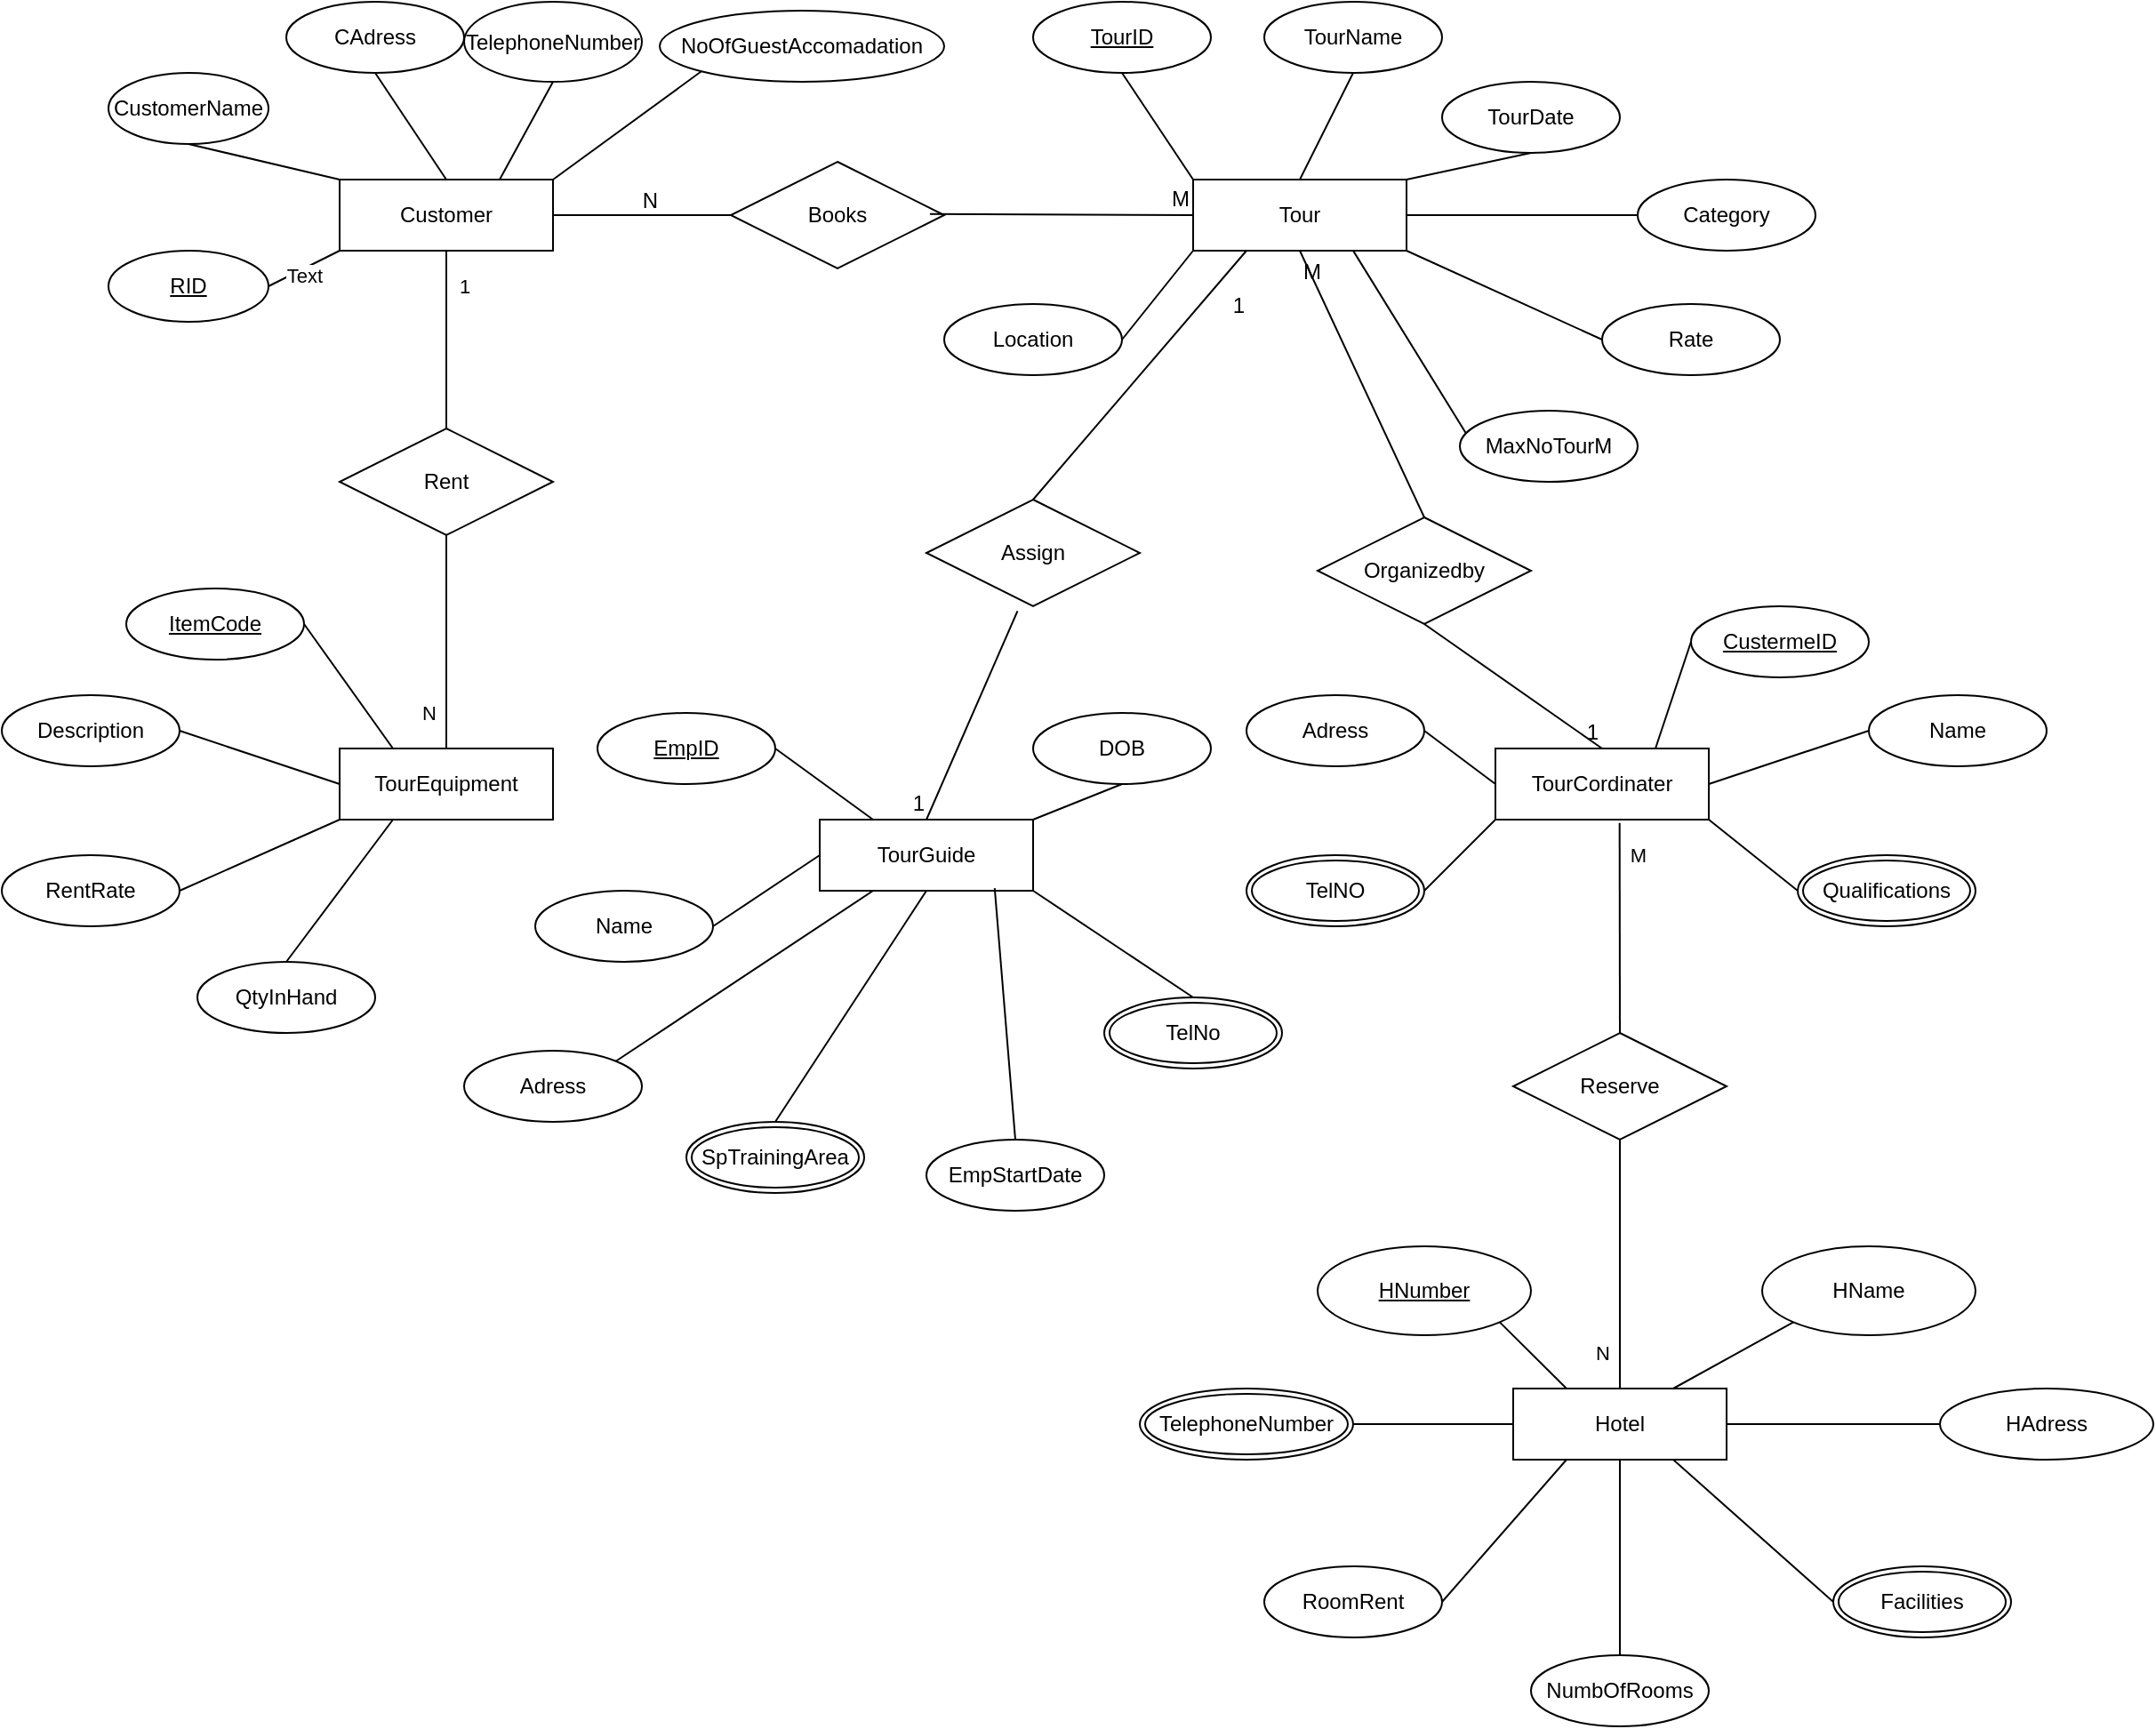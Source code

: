 <mxfile version="21.6.1" type="device">
  <diagram id="R2lEEEUBdFMjLlhIrx00" name="Page-1">
    <mxGraphModel dx="3717" dy="1202" grid="1" gridSize="10" guides="1" tooltips="1" connect="1" arrows="1" fold="1" page="1" pageScale="1" pageWidth="850" pageHeight="1100" math="0" shadow="0" extFonts="Permanent Marker^https://fonts.googleapis.com/css?family=Permanent+Marker">
      <root>
        <mxCell id="0" />
        <mxCell id="1" parent="0" />
        <mxCell id="AdWnZOtsmdzyHGmfiuD--1" value="Customer" style="rounded=0;whiteSpace=wrap;html=1;" parent="1" vertex="1">
          <mxGeometry x="130" y="100" width="120" height="40" as="geometry" />
        </mxCell>
        <mxCell id="AdWnZOtsmdzyHGmfiuD--4" value="Hotel" style="rounded=0;whiteSpace=wrap;html=1;" parent="1" vertex="1">
          <mxGeometry x="790" y="780" width="120" height="40" as="geometry" />
        </mxCell>
        <mxCell id="AdWnZOtsmdzyHGmfiuD--5" value="TourEquipment" style="rounded=0;whiteSpace=wrap;html=1;" parent="1" vertex="1">
          <mxGeometry x="130" y="420" width="120" height="40" as="geometry" />
        </mxCell>
        <mxCell id="AdWnZOtsmdzyHGmfiuD--6" value="Tour" style="rounded=0;whiteSpace=wrap;html=1;" parent="1" vertex="1">
          <mxGeometry x="610" y="100" width="120" height="40" as="geometry" />
        </mxCell>
        <mxCell id="AdWnZOtsmdzyHGmfiuD--7" value="CustomerName" style="ellipse;whiteSpace=wrap;html=1;" parent="1" vertex="1">
          <mxGeometry y="40" width="90" height="40" as="geometry" />
        </mxCell>
        <mxCell id="AdWnZOtsmdzyHGmfiuD--8" value="CAdress" style="ellipse;whiteSpace=wrap;html=1;" parent="1" vertex="1">
          <mxGeometry x="100" width="100" height="40" as="geometry" />
        </mxCell>
        <mxCell id="AdWnZOtsmdzyHGmfiuD--9" value="TelephoneNumber" style="ellipse;whiteSpace=wrap;html=1;" parent="1" vertex="1">
          <mxGeometry x="200" width="100" height="45" as="geometry" />
        </mxCell>
        <mxCell id="AdWnZOtsmdzyHGmfiuD--10" style="edgeStyle=orthogonalEdgeStyle;rounded=0;orthogonalLoop=1;jettySize=auto;html=1;exitX=0.5;exitY=1;exitDx=0;exitDy=0;" parent="1" source="AdWnZOtsmdzyHGmfiuD--7" target="AdWnZOtsmdzyHGmfiuD--7" edge="1">
          <mxGeometry relative="1" as="geometry" />
        </mxCell>
        <mxCell id="AdWnZOtsmdzyHGmfiuD--11" value="&lt;u&gt;RID&lt;/u&gt;" style="ellipse;whiteSpace=wrap;html=1;" parent="1" vertex="1">
          <mxGeometry y="140" width="90" height="40" as="geometry" />
        </mxCell>
        <mxCell id="AdWnZOtsmdzyHGmfiuD--12" value="NoOfGuestAccomadation" style="ellipse;whiteSpace=wrap;html=1;" parent="1" vertex="1">
          <mxGeometry x="310" y="5" width="160" height="40" as="geometry" />
        </mxCell>
        <mxCell id="AdWnZOtsmdzyHGmfiuD--14" style="edgeStyle=orthogonalEdgeStyle;rounded=0;orthogonalLoop=1;jettySize=auto;html=1;exitX=0.5;exitY=1;exitDx=0;exitDy=0;" parent="1" source="AdWnZOtsmdzyHGmfiuD--1" target="AdWnZOtsmdzyHGmfiuD--1" edge="1">
          <mxGeometry relative="1" as="geometry" />
        </mxCell>
        <mxCell id="AdWnZOtsmdzyHGmfiuD--15" value="" style="endArrow=none;html=1;rounded=0;exitX=0;exitY=0;exitDx=0;exitDy=0;entryX=0.5;entryY=1;entryDx=0;entryDy=0;" parent="1" source="AdWnZOtsmdzyHGmfiuD--1" target="AdWnZOtsmdzyHGmfiuD--7" edge="1">
          <mxGeometry width="50" height="50" relative="1" as="geometry">
            <mxPoint x="400" y="310" as="sourcePoint" />
            <mxPoint x="450" y="260" as="targetPoint" />
          </mxGeometry>
        </mxCell>
        <mxCell id="AdWnZOtsmdzyHGmfiuD--17" value="" style="endArrow=none;html=1;rounded=0;entryX=0.5;entryY=1;entryDx=0;entryDy=0;exitX=0.5;exitY=0;exitDx=0;exitDy=0;" parent="1" source="AdWnZOtsmdzyHGmfiuD--1" target="AdWnZOtsmdzyHGmfiuD--8" edge="1">
          <mxGeometry width="50" height="50" relative="1" as="geometry">
            <mxPoint x="170" y="90" as="sourcePoint" />
            <mxPoint x="220" y="40" as="targetPoint" />
          </mxGeometry>
        </mxCell>
        <mxCell id="AdWnZOtsmdzyHGmfiuD--18" value="" style="endArrow=none;html=1;rounded=0;exitX=1;exitY=0.5;exitDx=0;exitDy=0;entryX=0;entryY=1;entryDx=0;entryDy=0;" parent="1" source="AdWnZOtsmdzyHGmfiuD--11" target="AdWnZOtsmdzyHGmfiuD--1" edge="1">
          <mxGeometry width="50" height="50" relative="1" as="geometry">
            <mxPoint x="80" y="160" as="sourcePoint" />
            <mxPoint x="130" y="110" as="targetPoint" />
          </mxGeometry>
        </mxCell>
        <mxCell id="vKO0ykPIf4MggATZQvKy-1" value="Text" style="edgeLabel;html=1;align=center;verticalAlign=middle;resizable=0;points=[];" parent="AdWnZOtsmdzyHGmfiuD--18" vertex="1" connectable="0">
          <mxGeometry x="-0.08" y="-3" relative="1" as="geometry">
            <mxPoint as="offset" />
          </mxGeometry>
        </mxCell>
        <mxCell id="AdWnZOtsmdzyHGmfiuD--20" value="" style="endArrow=none;html=1;rounded=0;exitX=0.75;exitY=0;exitDx=0;exitDy=0;entryX=0.5;entryY=1;entryDx=0;entryDy=0;" parent="1" source="AdWnZOtsmdzyHGmfiuD--1" target="AdWnZOtsmdzyHGmfiuD--9" edge="1">
          <mxGeometry width="50" height="50" relative="1" as="geometry">
            <mxPoint x="220" y="80" as="sourcePoint" />
            <mxPoint x="270" y="30" as="targetPoint" />
          </mxGeometry>
        </mxCell>
        <mxCell id="AdWnZOtsmdzyHGmfiuD--21" value="" style="endArrow=none;html=1;rounded=0;entryX=0;entryY=1;entryDx=0;entryDy=0;exitX=1;exitY=0;exitDx=0;exitDy=0;" parent="1" source="AdWnZOtsmdzyHGmfiuD--1" target="AdWnZOtsmdzyHGmfiuD--12" edge="1">
          <mxGeometry width="50" height="50" relative="1" as="geometry">
            <mxPoint x="240" y="120" as="sourcePoint" />
            <mxPoint x="290" y="70" as="targetPoint" />
          </mxGeometry>
        </mxCell>
        <mxCell id="AdWnZOtsmdzyHGmfiuD--22" style="edgeStyle=orthogonalEdgeStyle;rounded=0;orthogonalLoop=1;jettySize=auto;html=1;exitX=0.5;exitY=1;exitDx=0;exitDy=0;" parent="1" source="AdWnZOtsmdzyHGmfiuD--4" target="AdWnZOtsmdzyHGmfiuD--4" edge="1">
          <mxGeometry relative="1" as="geometry" />
        </mxCell>
        <mxCell id="AdWnZOtsmdzyHGmfiuD--23" value="&lt;u&gt;HNumber&lt;/u&gt;" style="ellipse;whiteSpace=wrap;html=1;" parent="1" vertex="1">
          <mxGeometry x="680" y="700" width="120" height="50" as="geometry" />
        </mxCell>
        <mxCell id="AdWnZOtsmdzyHGmfiuD--24" value="HName" style="ellipse;whiteSpace=wrap;html=1;" parent="1" vertex="1">
          <mxGeometry x="930" y="700" width="120" height="50" as="geometry" />
        </mxCell>
        <mxCell id="AdWnZOtsmdzyHGmfiuD--25" style="edgeStyle=orthogonalEdgeStyle;rounded=0;orthogonalLoop=1;jettySize=auto;html=1;exitX=0.5;exitY=1;exitDx=0;exitDy=0;" parent="1" source="AdWnZOtsmdzyHGmfiuD--23" target="AdWnZOtsmdzyHGmfiuD--23" edge="1">
          <mxGeometry relative="1" as="geometry" />
        </mxCell>
        <mxCell id="AdWnZOtsmdzyHGmfiuD--26" value="HAdress" style="ellipse;whiteSpace=wrap;html=1;" parent="1" vertex="1">
          <mxGeometry x="1030" y="780" width="120" height="40" as="geometry" />
        </mxCell>
        <mxCell id="AdWnZOtsmdzyHGmfiuD--27" value="TelephoneNumber" style="ellipse;shape=doubleEllipse;margin=3;whiteSpace=wrap;html=1;align=center;" parent="1" vertex="1">
          <mxGeometry x="580" y="780" width="120" height="40" as="geometry" />
        </mxCell>
        <mxCell id="AdWnZOtsmdzyHGmfiuD--30" value="NumbOfRooms" style="ellipse;whiteSpace=wrap;html=1;align=center;" parent="1" vertex="1">
          <mxGeometry x="800" y="930" width="100" height="40" as="geometry" />
        </mxCell>
        <mxCell id="AdWnZOtsmdzyHGmfiuD--31" value="RoomRent" style="ellipse;whiteSpace=wrap;html=1;align=center;" parent="1" vertex="1">
          <mxGeometry x="650" y="880" width="100" height="40" as="geometry" />
        </mxCell>
        <mxCell id="AdWnZOtsmdzyHGmfiuD--36" value="Books" style="shape=rhombus;perimeter=rhombusPerimeter;whiteSpace=wrap;html=1;align=center;" parent="1" vertex="1">
          <mxGeometry x="350" y="90" width="120" height="60" as="geometry" />
        </mxCell>
        <mxCell id="AdWnZOtsmdzyHGmfiuD--38" value="" style="endArrow=none;html=1;rounded=0;exitX=1;exitY=0.5;exitDx=0;exitDy=0;exitPerimeter=0;entryX=0;entryY=0.5;entryDx=0;entryDy=0;" parent="1" source="AdWnZOtsmdzyHGmfiuD--1" target="AdWnZOtsmdzyHGmfiuD--36" edge="1">
          <mxGeometry relative="1" as="geometry">
            <mxPoint x="240" y="100" as="sourcePoint" />
            <mxPoint x="290" y="100" as="targetPoint" />
          </mxGeometry>
        </mxCell>
        <mxCell id="AdWnZOtsmdzyHGmfiuD--39" value="N" style="resizable=0;html=1;whiteSpace=wrap;align=right;verticalAlign=bottom;" parent="AdWnZOtsmdzyHGmfiuD--38" connectable="0" vertex="1">
          <mxGeometry x="1" relative="1" as="geometry">
            <mxPoint x="-40" as="offset" />
          </mxGeometry>
        </mxCell>
        <mxCell id="AdWnZOtsmdzyHGmfiuD--42" value="" style="endArrow=none;html=1;rounded=0;exitX=0.933;exitY=0.49;exitDx=0;exitDy=0;exitPerimeter=0;entryX=0;entryY=0.5;entryDx=0;entryDy=0;" parent="1" source="AdWnZOtsmdzyHGmfiuD--36" target="AdWnZOtsmdzyHGmfiuD--6" edge="1">
          <mxGeometry relative="1" as="geometry">
            <mxPoint x="410" y="100" as="sourcePoint" />
            <mxPoint x="470" y="100" as="targetPoint" />
          </mxGeometry>
        </mxCell>
        <mxCell id="AdWnZOtsmdzyHGmfiuD--43" value="M" style="resizable=0;html=1;whiteSpace=wrap;align=right;verticalAlign=bottom;" parent="AdWnZOtsmdzyHGmfiuD--42" connectable="0" vertex="1">
          <mxGeometry x="1" relative="1" as="geometry" />
        </mxCell>
        <mxCell id="AdWnZOtsmdzyHGmfiuD--44" value="TourCordinater" style="whiteSpace=wrap;html=1;align=center;" parent="1" vertex="1">
          <mxGeometry x="780" y="420" width="120" height="40" as="geometry" />
        </mxCell>
        <mxCell id="AdWnZOtsmdzyHGmfiuD--45" value="Organizedby" style="shape=rhombus;perimeter=rhombusPerimeter;whiteSpace=wrap;html=1;align=center;" parent="1" vertex="1">
          <mxGeometry x="680" y="290" width="120" height="60" as="geometry" />
        </mxCell>
        <mxCell id="AdWnZOtsmdzyHGmfiuD--46" value="" style="endArrow=none;html=1;rounded=0;exitX=0.5;exitY=1;exitDx=0;exitDy=0;entryX=0.5;entryY=0;entryDx=0;entryDy=0;" parent="1" source="AdWnZOtsmdzyHGmfiuD--6" target="AdWnZOtsmdzyHGmfiuD--45" edge="1">
          <mxGeometry relative="1" as="geometry">
            <mxPoint x="460" y="180" as="sourcePoint" />
            <mxPoint x="620" y="180" as="targetPoint" />
          </mxGeometry>
        </mxCell>
        <mxCell id="AdWnZOtsmdzyHGmfiuD--47" value="M" style="resizable=0;html=1;whiteSpace=wrap;align=left;verticalAlign=bottom;" parent="AdWnZOtsmdzyHGmfiuD--46" connectable="0" vertex="1">
          <mxGeometry x="-1" relative="1" as="geometry">
            <mxPoint y="20" as="offset" />
          </mxGeometry>
        </mxCell>
        <mxCell id="AdWnZOtsmdzyHGmfiuD--49" value="" style="endArrow=none;html=1;rounded=0;exitX=0.5;exitY=1;exitDx=0;exitDy=0;entryX=0.5;entryY=0;entryDx=0;entryDy=0;" parent="1" source="AdWnZOtsmdzyHGmfiuD--45" target="AdWnZOtsmdzyHGmfiuD--44" edge="1">
          <mxGeometry relative="1" as="geometry">
            <mxPoint x="480" y="290" as="sourcePoint" />
            <mxPoint x="640" y="290" as="targetPoint" />
          </mxGeometry>
        </mxCell>
        <mxCell id="AdWnZOtsmdzyHGmfiuD--50" value="1" style="resizable=0;html=1;whiteSpace=wrap;align=right;verticalAlign=bottom;" parent="AdWnZOtsmdzyHGmfiuD--49" connectable="0" vertex="1">
          <mxGeometry x="1" relative="1" as="geometry" />
        </mxCell>
        <mxCell id="AdWnZOtsmdzyHGmfiuD--51" value="TourGuide" style="whiteSpace=wrap;html=1;align=center;" parent="1" vertex="1">
          <mxGeometry x="400" y="460" width="120" height="40" as="geometry" />
        </mxCell>
        <mxCell id="AdWnZOtsmdzyHGmfiuD--52" value="Assign" style="shape=rhombus;perimeter=rhombusPerimeter;whiteSpace=wrap;html=1;align=center;" parent="1" vertex="1">
          <mxGeometry x="460" y="280" width="120" height="60" as="geometry" />
        </mxCell>
        <mxCell id="AdWnZOtsmdzyHGmfiuD--55" value="" style="endArrow=none;html=1;rounded=0;entryX=0.25;entryY=1;entryDx=0;entryDy=0;exitX=0.5;exitY=0;exitDx=0;exitDy=0;" parent="1" source="AdWnZOtsmdzyHGmfiuD--52" target="AdWnZOtsmdzyHGmfiuD--6" edge="1">
          <mxGeometry relative="1" as="geometry">
            <mxPoint x="450" y="140" as="sourcePoint" />
            <mxPoint x="610" y="140" as="targetPoint" />
          </mxGeometry>
        </mxCell>
        <mxCell id="AdWnZOtsmdzyHGmfiuD--56" value="1" style="resizable=0;html=1;whiteSpace=wrap;align=right;verticalAlign=bottom;" parent="AdWnZOtsmdzyHGmfiuD--55" connectable="0" vertex="1">
          <mxGeometry x="1" relative="1" as="geometry">
            <mxPoint y="40" as="offset" />
          </mxGeometry>
        </mxCell>
        <mxCell id="AdWnZOtsmdzyHGmfiuD--57" value="" style="endArrow=none;html=1;rounded=0;entryX=0.5;entryY=0;entryDx=0;entryDy=0;exitX=0.427;exitY=1.045;exitDx=0;exitDy=0;exitPerimeter=0;" parent="1" source="AdWnZOtsmdzyHGmfiuD--52" target="AdWnZOtsmdzyHGmfiuD--51" edge="1">
          <mxGeometry relative="1" as="geometry">
            <mxPoint x="370" y="270" as="sourcePoint" />
            <mxPoint x="530" y="270" as="targetPoint" />
          </mxGeometry>
        </mxCell>
        <mxCell id="AdWnZOtsmdzyHGmfiuD--58" value="1" style="resizable=0;html=1;whiteSpace=wrap;align=right;verticalAlign=bottom;" parent="AdWnZOtsmdzyHGmfiuD--57" connectable="0" vertex="1">
          <mxGeometry x="1" relative="1" as="geometry" />
        </mxCell>
        <mxCell id="AdWnZOtsmdzyHGmfiuD--59" value="Rent" style="shape=rhombus;perimeter=rhombusPerimeter;whiteSpace=wrap;html=1;align=center;" parent="1" vertex="1">
          <mxGeometry x="130" y="240" width="120" height="60" as="geometry" />
        </mxCell>
        <mxCell id="vKO0ykPIf4MggATZQvKy-2" value="TourDate" style="ellipse;whiteSpace=wrap;html=1;align=center;" parent="1" vertex="1">
          <mxGeometry x="750" y="45" width="100" height="40" as="geometry" />
        </mxCell>
        <mxCell id="vKO0ykPIf4MggATZQvKy-3" value="TourID" style="ellipse;whiteSpace=wrap;html=1;align=center;fontStyle=4;" parent="1" vertex="1">
          <mxGeometry x="520" width="100" height="40" as="geometry" />
        </mxCell>
        <mxCell id="vKO0ykPIf4MggATZQvKy-4" value="TourName" style="ellipse;whiteSpace=wrap;html=1;align=center;" parent="1" vertex="1">
          <mxGeometry x="650" width="100" height="40" as="geometry" />
        </mxCell>
        <mxCell id="vKO0ykPIf4MggATZQvKy-6" value="" style="endArrow=none;html=1;rounded=0;entryX=0.5;entryY=1;entryDx=0;entryDy=0;exitX=0;exitY=0;exitDx=0;exitDy=0;" parent="1" source="AdWnZOtsmdzyHGmfiuD--6" target="vKO0ykPIf4MggATZQvKy-3" edge="1">
          <mxGeometry width="50" height="50" relative="1" as="geometry">
            <mxPoint x="610" y="110" as="sourcePoint" />
            <mxPoint x="660" y="60" as="targetPoint" />
          </mxGeometry>
        </mxCell>
        <mxCell id="vKO0ykPIf4MggATZQvKy-7" value="" style="endArrow=none;html=1;rounded=0;entryX=0.5;entryY=1;entryDx=0;entryDy=0;exitX=0.5;exitY=0;exitDx=0;exitDy=0;" parent="1" source="AdWnZOtsmdzyHGmfiuD--6" target="vKO0ykPIf4MggATZQvKy-4" edge="1">
          <mxGeometry width="50" height="50" relative="1" as="geometry">
            <mxPoint x="660" y="100" as="sourcePoint" />
            <mxPoint x="710" y="50" as="targetPoint" />
          </mxGeometry>
        </mxCell>
        <mxCell id="vKO0ykPIf4MggATZQvKy-8" value="" style="endArrow=none;html=1;rounded=0;entryX=0.5;entryY=1;entryDx=0;entryDy=0;exitX=1;exitY=0;exitDx=0;exitDy=0;" parent="1" source="AdWnZOtsmdzyHGmfiuD--6" target="vKO0ykPIf4MggATZQvKy-2" edge="1">
          <mxGeometry width="50" height="50" relative="1" as="geometry">
            <mxPoint x="750" y="160" as="sourcePoint" />
            <mxPoint x="800" y="110" as="targetPoint" />
          </mxGeometry>
        </mxCell>
        <mxCell id="vKO0ykPIf4MggATZQvKy-9" value="Category" style="ellipse;whiteSpace=wrap;html=1;align=center;" parent="1" vertex="1">
          <mxGeometry x="860" y="100" width="100" height="40" as="geometry" />
        </mxCell>
        <mxCell id="vKO0ykPIf4MggATZQvKy-10" value="Location" style="ellipse;whiteSpace=wrap;html=1;align=center;" parent="1" vertex="1">
          <mxGeometry x="470" y="170" width="100" height="40" as="geometry" />
        </mxCell>
        <mxCell id="vKO0ykPIf4MggATZQvKy-11" value="Rate" style="ellipse;whiteSpace=wrap;html=1;align=center;" parent="1" vertex="1">
          <mxGeometry x="840" y="170" width="100" height="40" as="geometry" />
        </mxCell>
        <mxCell id="vKO0ykPIf4MggATZQvKy-12" value="MaxNoTourM" style="ellipse;whiteSpace=wrap;html=1;align=center;" parent="1" vertex="1">
          <mxGeometry x="760" y="230" width="100" height="40" as="geometry" />
        </mxCell>
        <mxCell id="vKO0ykPIf4MggATZQvKy-13" value="" style="endArrow=none;html=1;rounded=0;entryX=0;entryY=1;entryDx=0;entryDy=0;exitX=1;exitY=0.5;exitDx=0;exitDy=0;" parent="1" source="vKO0ykPIf4MggATZQvKy-10" target="AdWnZOtsmdzyHGmfiuD--6" edge="1">
          <mxGeometry width="50" height="50" relative="1" as="geometry">
            <mxPoint x="560" y="180" as="sourcePoint" />
            <mxPoint x="610" y="130" as="targetPoint" />
          </mxGeometry>
        </mxCell>
        <mxCell id="vKO0ykPIf4MggATZQvKy-14" value="" style="endArrow=none;html=1;rounded=0;entryX=0.034;entryY=0.315;entryDx=0;entryDy=0;entryPerimeter=0;exitX=0.75;exitY=1;exitDx=0;exitDy=0;" parent="1" source="AdWnZOtsmdzyHGmfiuD--6" target="vKO0ykPIf4MggATZQvKy-12" edge="1">
          <mxGeometry width="50" height="50" relative="1" as="geometry">
            <mxPoint x="700" y="250" as="sourcePoint" />
            <mxPoint x="750" y="200" as="targetPoint" />
          </mxGeometry>
        </mxCell>
        <mxCell id="vKO0ykPIf4MggATZQvKy-15" value="" style="endArrow=none;html=1;rounded=0;entryX=0;entryY=0.5;entryDx=0;entryDy=0;exitX=1;exitY=1;exitDx=0;exitDy=0;" parent="1" source="AdWnZOtsmdzyHGmfiuD--6" target="vKO0ykPIf4MggATZQvKy-11" edge="1">
          <mxGeometry width="50" height="50" relative="1" as="geometry">
            <mxPoint x="770" y="220" as="sourcePoint" />
            <mxPoint x="820" y="170" as="targetPoint" />
          </mxGeometry>
        </mxCell>
        <mxCell id="vKO0ykPIf4MggATZQvKy-16" value="" style="endArrow=none;html=1;rounded=0;entryX=0;entryY=0.5;entryDx=0;entryDy=0;exitX=1;exitY=0.5;exitDx=0;exitDy=0;" parent="1" source="AdWnZOtsmdzyHGmfiuD--6" target="vKO0ykPIf4MggATZQvKy-9" edge="1">
          <mxGeometry width="50" height="50" relative="1" as="geometry">
            <mxPoint x="770" y="160" as="sourcePoint" />
            <mxPoint x="820" y="110" as="targetPoint" />
          </mxGeometry>
        </mxCell>
        <mxCell id="vKO0ykPIf4MggATZQvKy-17" value="" style="endArrow=none;html=1;rounded=0;exitX=0.5;exitY=1;exitDx=0;exitDy=0;entryX=0.5;entryY=0;entryDx=0;entryDy=0;" parent="1" source="AdWnZOtsmdzyHGmfiuD--1" target="AdWnZOtsmdzyHGmfiuD--59" edge="1">
          <mxGeometry relative="1" as="geometry">
            <mxPoint x="110" y="200" as="sourcePoint" />
            <mxPoint x="270" y="200" as="targetPoint" />
          </mxGeometry>
        </mxCell>
        <mxCell id="vKO0ykPIf4MggATZQvKy-19" value="1" style="edgeLabel;html=1;align=center;verticalAlign=middle;resizable=0;points=[];" parent="vKO0ykPIf4MggATZQvKy-17" vertex="1" connectable="0">
          <mxGeometry x="-0.403" y="-1" relative="1" as="geometry">
            <mxPoint x="11" y="-10" as="offset" />
          </mxGeometry>
        </mxCell>
        <mxCell id="vKO0ykPIf4MggATZQvKy-18" value="" style="endArrow=none;html=1;rounded=0;exitX=0.5;exitY=0;exitDx=0;exitDy=0;entryX=0.5;entryY=1;entryDx=0;entryDy=0;" parent="1" source="AdWnZOtsmdzyHGmfiuD--5" target="AdWnZOtsmdzyHGmfiuD--59" edge="1">
          <mxGeometry relative="1" as="geometry">
            <mxPoint x="110" y="330" as="sourcePoint" />
            <mxPoint x="270" y="330" as="targetPoint" />
          </mxGeometry>
        </mxCell>
        <mxCell id="vKO0ykPIf4MggATZQvKy-20" value="N" style="edgeLabel;html=1;align=center;verticalAlign=middle;resizable=0;points=[];" parent="vKO0ykPIf4MggATZQvKy-18" vertex="1" connectable="0">
          <mxGeometry x="-0.498" y="1" relative="1" as="geometry">
            <mxPoint x="-9" y="10" as="offset" />
          </mxGeometry>
        </mxCell>
        <mxCell id="vKO0ykPIf4MggATZQvKy-22" value="ItemCode" style="ellipse;whiteSpace=wrap;html=1;align=center;fontStyle=4;" parent="1" vertex="1">
          <mxGeometry x="10" y="330" width="100" height="40" as="geometry" />
        </mxCell>
        <mxCell id="vKO0ykPIf4MggATZQvKy-23" value="Description" style="ellipse;whiteSpace=wrap;html=1;align=center;" parent="1" vertex="1">
          <mxGeometry x="-60" y="390" width="100" height="40" as="geometry" />
        </mxCell>
        <mxCell id="vKO0ykPIf4MggATZQvKy-24" value="RentRate" style="ellipse;whiteSpace=wrap;html=1;align=center;" parent="1" vertex="1">
          <mxGeometry x="-60" y="480" width="100" height="40" as="geometry" />
        </mxCell>
        <mxCell id="vKO0ykPIf4MggATZQvKy-25" value="QtyInHand" style="ellipse;whiteSpace=wrap;html=1;align=center;" parent="1" vertex="1">
          <mxGeometry x="50" y="540" width="100" height="40" as="geometry" />
        </mxCell>
        <mxCell id="vKO0ykPIf4MggATZQvKy-26" value="" style="endArrow=none;html=1;rounded=0;exitX=1;exitY=0.5;exitDx=0;exitDy=0;entryX=0.25;entryY=0;entryDx=0;entryDy=0;" parent="1" source="vKO0ykPIf4MggATZQvKy-22" target="AdWnZOtsmdzyHGmfiuD--5" edge="1">
          <mxGeometry width="50" height="50" relative="1" as="geometry">
            <mxPoint x="100" y="390" as="sourcePoint" />
            <mxPoint x="150" y="340" as="targetPoint" />
          </mxGeometry>
        </mxCell>
        <mxCell id="vKO0ykPIf4MggATZQvKy-27" value="" style="endArrow=none;html=1;rounded=0;entryX=0;entryY=0.5;entryDx=0;entryDy=0;exitX=1;exitY=0.5;exitDx=0;exitDy=0;" parent="1" source="vKO0ykPIf4MggATZQvKy-23" target="AdWnZOtsmdzyHGmfiuD--5" edge="1">
          <mxGeometry width="50" height="50" relative="1" as="geometry">
            <mxPoint x="40" y="460" as="sourcePoint" />
            <mxPoint x="110.711" y="410" as="targetPoint" />
          </mxGeometry>
        </mxCell>
        <mxCell id="vKO0ykPIf4MggATZQvKy-28" value="" style="endArrow=none;html=1;rounded=0;exitX=1;exitY=0.5;exitDx=0;exitDy=0;entryX=0;entryY=1;entryDx=0;entryDy=0;" parent="1" source="vKO0ykPIf4MggATZQvKy-24" target="AdWnZOtsmdzyHGmfiuD--5" edge="1">
          <mxGeometry width="50" height="50" relative="1" as="geometry">
            <mxPoint x="60" y="510" as="sourcePoint" />
            <mxPoint x="110" y="460" as="targetPoint" />
          </mxGeometry>
        </mxCell>
        <mxCell id="vKO0ykPIf4MggATZQvKy-29" value="" style="endArrow=none;html=1;rounded=0;exitX=0.5;exitY=0;exitDx=0;exitDy=0;entryX=0.25;entryY=1;entryDx=0;entryDy=0;" parent="1" source="vKO0ykPIf4MggATZQvKy-25" target="AdWnZOtsmdzyHGmfiuD--5" edge="1">
          <mxGeometry width="50" height="50" relative="1" as="geometry">
            <mxPoint x="130" y="530" as="sourcePoint" />
            <mxPoint x="180" y="480" as="targetPoint" />
          </mxGeometry>
        </mxCell>
        <mxCell id="vKO0ykPIf4MggATZQvKy-30" value="Reserve" style="shape=rhombus;perimeter=rhombusPerimeter;whiteSpace=wrap;html=1;align=center;" parent="1" vertex="1">
          <mxGeometry x="790" y="580" width="120" height="60" as="geometry" />
        </mxCell>
        <mxCell id="vKO0ykPIf4MggATZQvKy-31" value="" style="endArrow=none;html=1;rounded=0;exitX=0.582;exitY=1.046;exitDx=0;exitDy=0;exitPerimeter=0;entryX=0.5;entryY=0;entryDx=0;entryDy=0;" parent="1" source="AdWnZOtsmdzyHGmfiuD--44" target="vKO0ykPIf4MggATZQvKy-30" edge="1">
          <mxGeometry relative="1" as="geometry">
            <mxPoint x="800" y="540" as="sourcePoint" />
            <mxPoint x="960" y="540" as="targetPoint" />
          </mxGeometry>
        </mxCell>
        <mxCell id="vKO0ykPIf4MggATZQvKy-32" value="M" style="edgeLabel;html=1;align=center;verticalAlign=middle;resizable=0;points=[];" parent="vKO0ykPIf4MggATZQvKy-31" vertex="1" connectable="0">
          <mxGeometry x="-0.526" y="6" relative="1" as="geometry">
            <mxPoint x="4" y="-10" as="offset" />
          </mxGeometry>
        </mxCell>
        <mxCell id="vKO0ykPIf4MggATZQvKy-33" value="" style="endArrow=none;html=1;rounded=0;exitX=0.5;exitY=1;exitDx=0;exitDy=0;entryX=0.5;entryY=0;entryDx=0;entryDy=0;" parent="1" source="vKO0ykPIf4MggATZQvKy-30" target="AdWnZOtsmdzyHGmfiuD--4" edge="1">
          <mxGeometry relative="1" as="geometry">
            <mxPoint x="790" y="680" as="sourcePoint" />
            <mxPoint x="950" y="680" as="targetPoint" />
          </mxGeometry>
        </mxCell>
        <mxCell id="vKO0ykPIf4MggATZQvKy-34" value="N" style="edgeLabel;html=1;align=center;verticalAlign=middle;resizable=0;points=[];" parent="vKO0ykPIf4MggATZQvKy-33" vertex="1" connectable="0">
          <mxGeometry x="0.504" relative="1" as="geometry">
            <mxPoint x="-10" y="14" as="offset" />
          </mxGeometry>
        </mxCell>
        <mxCell id="vKO0ykPIf4MggATZQvKy-35" value="Facilities" style="ellipse;shape=doubleEllipse;margin=3;whiteSpace=wrap;html=1;align=center;" parent="1" vertex="1">
          <mxGeometry x="970" y="880" width="100" height="40" as="geometry" />
        </mxCell>
        <mxCell id="vKO0ykPIf4MggATZQvKy-36" value="" style="endArrow=none;html=1;rounded=0;entryX=1;entryY=1;entryDx=0;entryDy=0;exitX=0.25;exitY=0;exitDx=0;exitDy=0;" parent="1" source="AdWnZOtsmdzyHGmfiuD--4" target="AdWnZOtsmdzyHGmfiuD--23" edge="1">
          <mxGeometry width="50" height="50" relative="1" as="geometry">
            <mxPoint x="770" y="790" as="sourcePoint" />
            <mxPoint x="820" y="740" as="targetPoint" />
          </mxGeometry>
        </mxCell>
        <mxCell id="vKO0ykPIf4MggATZQvKy-37" value="" style="endArrow=none;html=1;rounded=0;exitX=0.75;exitY=0;exitDx=0;exitDy=0;entryX=0;entryY=1;entryDx=0;entryDy=0;" parent="1" source="AdWnZOtsmdzyHGmfiuD--4" target="AdWnZOtsmdzyHGmfiuD--24" edge="1">
          <mxGeometry width="50" height="50" relative="1" as="geometry">
            <mxPoint x="900" y="790" as="sourcePoint" />
            <mxPoint x="950" y="740" as="targetPoint" />
          </mxGeometry>
        </mxCell>
        <mxCell id="vKO0ykPIf4MggATZQvKy-38" value="" style="endArrow=none;html=1;rounded=0;entryX=0;entryY=0.5;entryDx=0;entryDy=0;exitX=1;exitY=0.5;exitDx=0;exitDy=0;" parent="1" source="AdWnZOtsmdzyHGmfiuD--27" target="AdWnZOtsmdzyHGmfiuD--4" edge="1">
          <mxGeometry width="50" height="50" relative="1" as="geometry">
            <mxPoint x="690" y="860" as="sourcePoint" />
            <mxPoint x="740" y="810" as="targetPoint" />
          </mxGeometry>
        </mxCell>
        <mxCell id="vKO0ykPIf4MggATZQvKy-39" value="" style="endArrow=none;html=1;rounded=0;entryX=0.25;entryY=1;entryDx=0;entryDy=0;exitX=1;exitY=0.5;exitDx=0;exitDy=0;" parent="1" source="AdWnZOtsmdzyHGmfiuD--31" target="AdWnZOtsmdzyHGmfiuD--4" edge="1">
          <mxGeometry width="50" height="50" relative="1" as="geometry">
            <mxPoint x="740" y="910" as="sourcePoint" />
            <mxPoint x="790" y="860" as="targetPoint" />
          </mxGeometry>
        </mxCell>
        <mxCell id="vKO0ykPIf4MggATZQvKy-40" value="" style="endArrow=none;html=1;rounded=0;exitX=0.5;exitY=0;exitDx=0;exitDy=0;entryX=0.5;entryY=1;entryDx=0;entryDy=0;" parent="1" source="AdWnZOtsmdzyHGmfiuD--30" target="AdWnZOtsmdzyHGmfiuD--4" edge="1">
          <mxGeometry width="50" height="50" relative="1" as="geometry">
            <mxPoint x="840" y="920" as="sourcePoint" />
            <mxPoint x="890" y="870" as="targetPoint" />
          </mxGeometry>
        </mxCell>
        <mxCell id="vKO0ykPIf4MggATZQvKy-41" value="" style="endArrow=none;html=1;rounded=0;entryX=0;entryY=0.5;entryDx=0;entryDy=0;exitX=0.75;exitY=1;exitDx=0;exitDy=0;" parent="1" source="AdWnZOtsmdzyHGmfiuD--4" target="vKO0ykPIf4MggATZQvKy-35" edge="1">
          <mxGeometry width="50" height="50" relative="1" as="geometry">
            <mxPoint x="930" y="910" as="sourcePoint" />
            <mxPoint x="980" y="860" as="targetPoint" />
          </mxGeometry>
        </mxCell>
        <mxCell id="vKO0ykPIf4MggATZQvKy-42" value="" style="endArrow=none;html=1;rounded=0;exitX=1;exitY=0.5;exitDx=0;exitDy=0;entryX=0;entryY=0.5;entryDx=0;entryDy=0;" parent="1" source="AdWnZOtsmdzyHGmfiuD--4" target="AdWnZOtsmdzyHGmfiuD--26" edge="1">
          <mxGeometry width="50" height="50" relative="1" as="geometry">
            <mxPoint x="950" y="840" as="sourcePoint" />
            <mxPoint x="1000" y="790" as="targetPoint" />
          </mxGeometry>
        </mxCell>
        <mxCell id="vKO0ykPIf4MggATZQvKy-43" value="CustermeID" style="ellipse;whiteSpace=wrap;html=1;align=center;fontStyle=4;" parent="1" vertex="1">
          <mxGeometry x="890" y="340" width="100" height="40" as="geometry" />
        </mxCell>
        <mxCell id="vKO0ykPIf4MggATZQvKy-44" value="Name" style="ellipse;whiteSpace=wrap;html=1;align=center;" parent="1" vertex="1">
          <mxGeometry x="990" y="390" width="100" height="40" as="geometry" />
        </mxCell>
        <mxCell id="vKO0ykPIf4MggATZQvKy-45" value="Adress" style="ellipse;whiteSpace=wrap;html=1;align=center;" parent="1" vertex="1">
          <mxGeometry x="640" y="390" width="100" height="40" as="geometry" />
        </mxCell>
        <mxCell id="vKO0ykPIf4MggATZQvKy-49" value="Qualifications" style="ellipse;shape=doubleEllipse;margin=3;whiteSpace=wrap;html=1;align=center;" parent="1" vertex="1">
          <mxGeometry x="950" y="480" width="100" height="40" as="geometry" />
        </mxCell>
        <mxCell id="vKO0ykPIf4MggATZQvKy-50" value="TelNO" style="ellipse;shape=doubleEllipse;margin=3;whiteSpace=wrap;html=1;align=center;" parent="1" vertex="1">
          <mxGeometry x="640" y="480" width="100" height="40" as="geometry" />
        </mxCell>
        <mxCell id="vKO0ykPIf4MggATZQvKy-54" value="" style="endArrow=none;html=1;rounded=0;entryX=0;entryY=0.5;entryDx=0;entryDy=0;exitX=0.75;exitY=0;exitDx=0;exitDy=0;" parent="1" edge="1" target="vKO0ykPIf4MggATZQvKy-43" source="AdWnZOtsmdzyHGmfiuD--44">
          <mxGeometry width="50" height="50" relative="1" as="geometry">
            <mxPoint x="830" y="410" as="sourcePoint" />
            <mxPoint x="880" y="360" as="targetPoint" />
          </mxGeometry>
        </mxCell>
        <mxCell id="vKO0ykPIf4MggATZQvKy-55" value="" style="endArrow=none;html=1;rounded=0;entryX=0;entryY=0.5;entryDx=0;entryDy=0;exitX=1;exitY=0.5;exitDx=0;exitDy=0;" parent="1" edge="1" target="vKO0ykPIf4MggATZQvKy-44" source="AdWnZOtsmdzyHGmfiuD--44">
          <mxGeometry width="50" height="50" relative="1" as="geometry">
            <mxPoint x="920" y="470" as="sourcePoint" />
            <mxPoint x="970" y="420" as="targetPoint" />
          </mxGeometry>
        </mxCell>
        <mxCell id="vKO0ykPIf4MggATZQvKy-56" value="" style="endArrow=none;html=1;rounded=0;entryX=0;entryY=0.5;entryDx=0;entryDy=0;exitX=1;exitY=0.5;exitDx=0;exitDy=0;" parent="1" edge="1" target="AdWnZOtsmdzyHGmfiuD--44" source="vKO0ykPIf4MggATZQvKy-45">
          <mxGeometry width="50" height="50" relative="1" as="geometry">
            <mxPoint x="710" y="460" as="sourcePoint" />
            <mxPoint x="760" y="410" as="targetPoint" />
          </mxGeometry>
        </mxCell>
        <mxCell id="A2q8cVdTf_0lh2EqZbNQ-1" value="" style="endArrow=none;html=1;rounded=0;entryX=0;entryY=1;entryDx=0;entryDy=0;exitX=1;exitY=0.5;exitDx=0;exitDy=0;" edge="1" parent="1" source="vKO0ykPIf4MggATZQvKy-50" target="AdWnZOtsmdzyHGmfiuD--44">
          <mxGeometry width="50" height="50" relative="1" as="geometry">
            <mxPoint x="750" y="560" as="sourcePoint" />
            <mxPoint x="800" y="510" as="targetPoint" />
          </mxGeometry>
        </mxCell>
        <mxCell id="A2q8cVdTf_0lh2EqZbNQ-2" value="" style="endArrow=none;html=1;rounded=0;entryX=0;entryY=0.5;entryDx=0;entryDy=0;exitX=1;exitY=1;exitDx=0;exitDy=0;" edge="1" parent="1" source="AdWnZOtsmdzyHGmfiuD--44" target="vKO0ykPIf4MggATZQvKy-49">
          <mxGeometry width="50" height="50" relative="1" as="geometry">
            <mxPoint x="330" y="680" as="sourcePoint" />
            <mxPoint x="380" y="630" as="targetPoint" />
          </mxGeometry>
        </mxCell>
        <mxCell id="A2q8cVdTf_0lh2EqZbNQ-3" value="Name" style="ellipse;whiteSpace=wrap;html=1;align=center;" vertex="1" parent="1">
          <mxGeometry x="240" y="500" width="100" height="40" as="geometry" />
        </mxCell>
        <mxCell id="A2q8cVdTf_0lh2EqZbNQ-4" value="EmpID" style="ellipse;whiteSpace=wrap;html=1;align=center;fontStyle=4;" vertex="1" parent="1">
          <mxGeometry x="275" y="400" width="100" height="40" as="geometry" />
        </mxCell>
        <mxCell id="A2q8cVdTf_0lh2EqZbNQ-5" value="Adress" style="ellipse;whiteSpace=wrap;html=1;align=center;" vertex="1" parent="1">
          <mxGeometry x="200" y="590" width="100" height="40" as="geometry" />
        </mxCell>
        <mxCell id="A2q8cVdTf_0lh2EqZbNQ-6" value="SpTrainingArea" style="ellipse;shape=doubleEllipse;margin=3;whiteSpace=wrap;html=1;align=center;" vertex="1" parent="1">
          <mxGeometry x="325" y="630" width="100" height="40" as="geometry" />
        </mxCell>
        <mxCell id="A2q8cVdTf_0lh2EqZbNQ-7" value="EmpStartDate" style="ellipse;whiteSpace=wrap;html=1;align=center;" vertex="1" parent="1">
          <mxGeometry x="460" y="640" width="100" height="40" as="geometry" />
        </mxCell>
        <mxCell id="A2q8cVdTf_0lh2EqZbNQ-8" value="" style="endArrow=none;html=1;rounded=0;entryX=0.25;entryY=0;entryDx=0;entryDy=0;exitX=1;exitY=0.5;exitDx=0;exitDy=0;" edge="1" parent="1" source="A2q8cVdTf_0lh2EqZbNQ-4" target="AdWnZOtsmdzyHGmfiuD--51">
          <mxGeometry width="50" height="50" relative="1" as="geometry">
            <mxPoint x="350" y="490" as="sourcePoint" />
            <mxPoint x="400" y="440" as="targetPoint" />
          </mxGeometry>
        </mxCell>
        <mxCell id="A2q8cVdTf_0lh2EqZbNQ-9" value="" style="endArrow=none;html=1;rounded=0;entryX=0;entryY=0.5;entryDx=0;entryDy=0;exitX=1;exitY=0.5;exitDx=0;exitDy=0;" edge="1" parent="1" source="A2q8cVdTf_0lh2EqZbNQ-3" target="AdWnZOtsmdzyHGmfiuD--51">
          <mxGeometry width="50" height="50" relative="1" as="geometry">
            <mxPoint x="360" y="570" as="sourcePoint" />
            <mxPoint x="410" y="520" as="targetPoint" />
          </mxGeometry>
        </mxCell>
        <mxCell id="A2q8cVdTf_0lh2EqZbNQ-10" value="" style="endArrow=none;html=1;rounded=0;entryX=0.25;entryY=1;entryDx=0;entryDy=0;exitX=1;exitY=0;exitDx=0;exitDy=0;" edge="1" parent="1" source="A2q8cVdTf_0lh2EqZbNQ-5" target="AdWnZOtsmdzyHGmfiuD--51">
          <mxGeometry width="50" height="50" relative="1" as="geometry">
            <mxPoint x="360" y="570" as="sourcePoint" />
            <mxPoint x="410" y="520" as="targetPoint" />
          </mxGeometry>
        </mxCell>
        <mxCell id="A2q8cVdTf_0lh2EqZbNQ-11" value="" style="endArrow=none;html=1;rounded=0;exitX=0.5;exitY=0;exitDx=0;exitDy=0;entryX=0.5;entryY=1;entryDx=0;entryDy=0;" edge="1" parent="1" source="A2q8cVdTf_0lh2EqZbNQ-6" target="AdWnZOtsmdzyHGmfiuD--51">
          <mxGeometry width="50" height="50" relative="1" as="geometry">
            <mxPoint x="460" y="570" as="sourcePoint" />
            <mxPoint x="470" y="500" as="targetPoint" />
          </mxGeometry>
        </mxCell>
        <mxCell id="A2q8cVdTf_0lh2EqZbNQ-12" value="" style="endArrow=none;html=1;rounded=0;entryX=0.5;entryY=0;entryDx=0;entryDy=0;exitX=0.82;exitY=0.965;exitDx=0;exitDy=0;exitPerimeter=0;" edge="1" parent="1" source="AdWnZOtsmdzyHGmfiuD--51" target="A2q8cVdTf_0lh2EqZbNQ-7">
          <mxGeometry width="50" height="50" relative="1" as="geometry">
            <mxPoint x="500" y="570" as="sourcePoint" />
            <mxPoint x="550" y="520" as="targetPoint" />
          </mxGeometry>
        </mxCell>
        <mxCell id="A2q8cVdTf_0lh2EqZbNQ-13" value="DOB" style="ellipse;whiteSpace=wrap;html=1;align=center;" vertex="1" parent="1">
          <mxGeometry x="520" y="400" width="100" height="40" as="geometry" />
        </mxCell>
        <mxCell id="A2q8cVdTf_0lh2EqZbNQ-14" value="TelNo" style="ellipse;shape=doubleEllipse;margin=3;whiteSpace=wrap;html=1;align=center;" vertex="1" parent="1">
          <mxGeometry x="560" y="560" width="100" height="40" as="geometry" />
        </mxCell>
        <mxCell id="A2q8cVdTf_0lh2EqZbNQ-15" value="" style="endArrow=none;html=1;rounded=0;entryX=0.5;entryY=1;entryDx=0;entryDy=0;exitX=1;exitY=0;exitDx=0;exitDy=0;" edge="1" parent="1" source="AdWnZOtsmdzyHGmfiuD--51" target="A2q8cVdTf_0lh2EqZbNQ-13">
          <mxGeometry width="50" height="50" relative="1" as="geometry">
            <mxPoint x="530" y="490" as="sourcePoint" />
            <mxPoint x="580" y="440" as="targetPoint" />
          </mxGeometry>
        </mxCell>
        <mxCell id="A2q8cVdTf_0lh2EqZbNQ-16" value="" style="endArrow=none;html=1;rounded=0;exitX=1;exitY=1;exitDx=0;exitDy=0;entryX=0.5;entryY=0;entryDx=0;entryDy=0;" edge="1" parent="1" source="AdWnZOtsmdzyHGmfiuD--51" target="A2q8cVdTf_0lh2EqZbNQ-14">
          <mxGeometry width="50" height="50" relative="1" as="geometry">
            <mxPoint x="540" y="560" as="sourcePoint" />
            <mxPoint x="590" y="510" as="targetPoint" />
          </mxGeometry>
        </mxCell>
      </root>
    </mxGraphModel>
  </diagram>
</mxfile>

